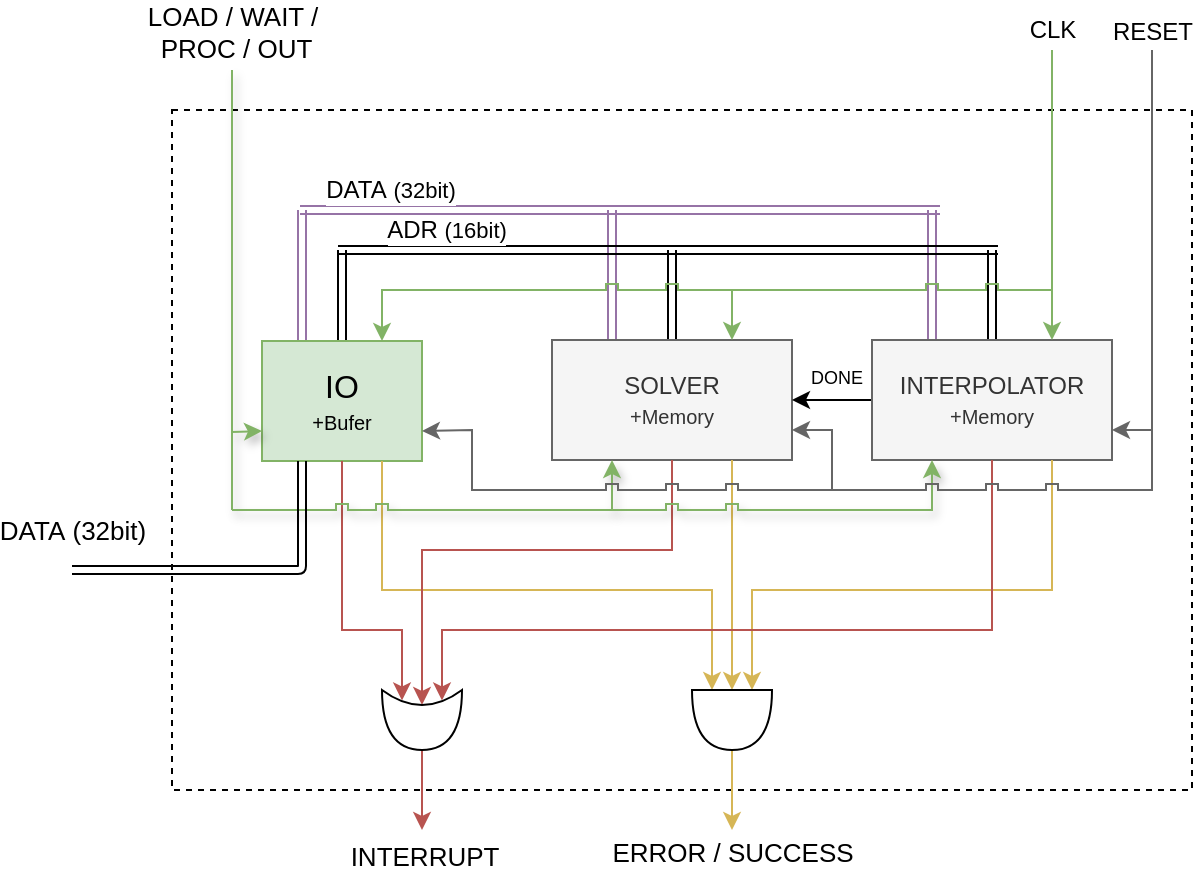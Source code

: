 <mxfile version="12.3.2" type="device" pages="1"><diagram id="FDOUSVHYY8eVoYIj2yb1" name="default"><mxGraphModel dx="1635" dy="583" grid="1" gridSize="10" guides="1" tooltips="1" connect="1" arrows="1" fold="1" page="1" pageScale="1" pageWidth="850" pageHeight="1100" background="none" math="0" shadow="0"><root><mxCell id="Gq3sydEzkJt4ZsSo_zlP-0"/><mxCell id="Gq3sydEzkJt4ZsSo_zlP-1" parent="Gq3sydEzkJt4ZsSo_zlP-0"/><mxCell id="ygiRLRduiJ0KiNkpo_pw-22" value="" style="rounded=0;whiteSpace=wrap;html=1;dashed=1;fontSize=13;editable=0;backgroundOutline=1;connectable=0;allowArrows=0;imageAspect=1;shadow=0;comic=0;snapToPoint=0;fixDash=0;" parent="Gq3sydEzkJt4ZsSo_zlP-1" vertex="1"><mxGeometry x="-510" y="120" width="510" height="340" as="geometry"/></mxCell><mxCell id="ygiRLRduiJ0KiNkpo_pw-50" style="edgeStyle=orthogonalEdgeStyle;shape=link;rounded=0;jumpStyle=sharp;orthogonalLoop=1;jettySize=auto;html=1;exitX=0.25;exitY=0;exitDx=0;exitDy=0;startArrow=classic;startFill=1;endArrow=none;endFill=0;fillColor=#e1d5e7;strokeColor=#9673a6;" parent="Gq3sydEzkJt4ZsSo_zlP-1" source="ygiRLRduiJ0KiNkpo_pw-1" edge="1"><mxGeometry relative="1" as="geometry"><mxPoint x="-290" y="170" as="targetPoint"/></mxGeometry></mxCell><mxCell id="ygiRLRduiJ0KiNkpo_pw-51" style="edgeStyle=orthogonalEdgeStyle;shape=link;rounded=0;jumpStyle=sharp;orthogonalLoop=1;jettySize=auto;html=1;exitX=0.5;exitY=0;exitDx=0;exitDy=0;startArrow=classic;startFill=1;endArrow=none;endFill=0;" parent="Gq3sydEzkJt4ZsSo_zlP-1" source="ygiRLRduiJ0KiNkpo_pw-1" edge="1"><mxGeometry relative="1" as="geometry"><mxPoint x="-260" y="190" as="targetPoint"/></mxGeometry></mxCell><mxCell id="ygiRLRduiJ0KiNkpo_pw-1" value="SOLVER&lt;br style=&quot;font-size: 10px&quot;&gt;&lt;font size=&quot;1&quot;&gt;+Memory&lt;/font&gt;" style="rounded=0;whiteSpace=wrap;html=1;fillColor=#f5f5f5;strokeColor=#666666;fontColor=#333333;" parent="Gq3sydEzkJt4ZsSo_zlP-1" vertex="1"><mxGeometry x="-320" y="235" width="120" height="60" as="geometry"/></mxCell><mxCell id="ygiRLRduiJ0KiNkpo_pw-52" style="edgeStyle=orthogonalEdgeStyle;shape=link;rounded=0;jumpStyle=sharp;orthogonalLoop=1;jettySize=auto;html=1;exitX=0.25;exitY=0;exitDx=0;exitDy=0;startArrow=classic;startFill=1;endArrow=none;endFill=0;fillColor=#e1d5e7;strokeColor=#9673a6;" parent="Gq3sydEzkJt4ZsSo_zlP-1" source="ygiRLRduiJ0KiNkpo_pw-2" edge="1"><mxGeometry relative="1" as="geometry"><mxPoint x="-130" y="170" as="targetPoint"/></mxGeometry></mxCell><mxCell id="ygiRLRduiJ0KiNkpo_pw-53" style="edgeStyle=orthogonalEdgeStyle;shape=link;rounded=0;jumpStyle=sharp;orthogonalLoop=1;jettySize=auto;html=1;exitX=0.5;exitY=0;exitDx=0;exitDy=0;startArrow=classic;startFill=1;endArrow=none;endFill=0;" parent="Gq3sydEzkJt4ZsSo_zlP-1" source="ygiRLRduiJ0KiNkpo_pw-2" edge="1"><mxGeometry relative="1" as="geometry"><mxPoint x="-100" y="190" as="targetPoint"/></mxGeometry></mxCell><mxCell id="ygiRLRduiJ0KiNkpo_pw-66" style="edgeStyle=orthogonalEdgeStyle;rounded=0;jumpStyle=sharp;orthogonalLoop=1;jettySize=auto;html=1;exitX=0;exitY=0.5;exitDx=0;exitDy=0;entryX=1;entryY=0.5;entryDx=0;entryDy=0;shadow=0;startArrow=none;startFill=0;endArrow=classic;endFill=1;" parent="Gq3sydEzkJt4ZsSo_zlP-1" source="ygiRLRduiJ0KiNkpo_pw-2" target="ygiRLRduiJ0KiNkpo_pw-1" edge="1"><mxGeometry relative="1" as="geometry"/></mxCell><mxCell id="ygiRLRduiJ0KiNkpo_pw-67" value="DONE" style="text;html=1;align=center;verticalAlign=middle;resizable=0;points=[];;labelBackgroundColor=#ffffff;fontSize=9;" parent="ygiRLRduiJ0KiNkpo_pw-66" vertex="1" connectable="0"><mxGeometry x="0.212" relative="1" as="geometry"><mxPoint x="5.5" y="-11" as="offset"/></mxGeometry></mxCell><mxCell id="ygiRLRduiJ0KiNkpo_pw-2" value="INTERPOLATOR&lt;br style=&quot;font-size: 9px&quot;&gt;&lt;font size=&quot;1&quot;&gt;+Memory&lt;/font&gt;" style="rounded=0;whiteSpace=wrap;html=1;fillColor=#f5f5f5;strokeColor=#666666;fontColor=#333333;" parent="Gq3sydEzkJt4ZsSo_zlP-1" vertex="1"><mxGeometry x="-160" y="235" width="120" height="60" as="geometry"/></mxCell><mxCell id="ygiRLRduiJ0KiNkpo_pw-48" style="edgeStyle=orthogonalEdgeStyle;shape=link;rounded=0;jumpStyle=sharp;orthogonalLoop=1;jettySize=auto;html=1;exitX=0.25;exitY=0;exitDx=0;exitDy=0;startArrow=classic;startFill=1;endArrow=none;endFill=0;fillColor=#e1d5e7;strokeColor=#9673a6;" parent="Gq3sydEzkJt4ZsSo_zlP-1" source="ygiRLRduiJ0KiNkpo_pw-9" edge="1"><mxGeometry relative="1" as="geometry"><mxPoint x="-445" y="170" as="targetPoint"/></mxGeometry></mxCell><mxCell id="ygiRLRduiJ0KiNkpo_pw-49" style="edgeStyle=orthogonalEdgeStyle;shape=link;rounded=0;jumpStyle=sharp;orthogonalLoop=1;jettySize=auto;html=1;exitX=0.5;exitY=0;exitDx=0;exitDy=0;startArrow=classic;startFill=1;endArrow=none;endFill=0;" parent="Gq3sydEzkJt4ZsSo_zlP-1" source="ygiRLRduiJ0KiNkpo_pw-9" edge="1"><mxGeometry relative="1" as="geometry"><mxPoint x="-425" y="190" as="targetPoint"/></mxGeometry></mxCell><mxCell id="ygiRLRduiJ0KiNkpo_pw-9" value="&lt;font style=&quot;font-size: 16px&quot;&gt;IO&lt;/font&gt;&lt;br&gt;&lt;font style=&quot;font-size: 10px&quot;&gt;+Bufer&lt;/font&gt;" style="rounded=0;whiteSpace=wrap;html=1;fontSize=13;fillColor=#d5e8d4;strokeColor=#82b366;" parent="Gq3sydEzkJt4ZsSo_zlP-1" vertex="1"><mxGeometry x="-465" y="235.5" width="80" height="60" as="geometry"/></mxCell><mxCell id="ygiRLRduiJ0KiNkpo_pw-31" value="" style="endArrow=classic;html=1;exitX=0.75;exitY=1;exitDx=0;exitDy=0;entryX=0;entryY=0.25;entryDx=0;entryDy=0;entryPerimeter=0;jumpStyle=sharp;fillColor=#fff2cc;strokeColor=#d6b656;rounded=0;" parent="Gq3sydEzkJt4ZsSo_zlP-1" source="ygiRLRduiJ0KiNkpo_pw-2" target="ygiRLRduiJ0KiNkpo_pw-27" edge="1"><mxGeometry width="50" height="50" relative="1" as="geometry"><mxPoint x="-680" y="660" as="sourcePoint"/><mxPoint x="-630" y="610" as="targetPoint"/><Array as="points"><mxPoint x="-70" y="360"/><mxPoint x="-220" y="360"/></Array></mxGeometry></mxCell><mxCell id="ygiRLRduiJ0KiNkpo_pw-32" value="" style="endArrow=classic;html=1;exitX=0.75;exitY=1;exitDx=0;exitDy=0;entryX=0;entryY=0.5;entryDx=0;entryDy=0;entryPerimeter=0;jumpStyle=sharp;fillColor=#fff2cc;strokeColor=#d6b656;rounded=0;" parent="Gq3sydEzkJt4ZsSo_zlP-1" source="ygiRLRduiJ0KiNkpo_pw-1" target="ygiRLRduiJ0KiNkpo_pw-27" edge="1"><mxGeometry width="50" height="50" relative="1" as="geometry"><mxPoint x="-680" y="660" as="sourcePoint"/><mxPoint x="-630" y="610" as="targetPoint"/><Array as="points"/></mxGeometry></mxCell><mxCell id="ygiRLRduiJ0KiNkpo_pw-33" value="" style="endArrow=classic;html=1;exitX=0.75;exitY=1;exitDx=0;exitDy=0;entryX=0;entryY=0.75;entryDx=0;entryDy=0;entryPerimeter=0;jumpStyle=sharp;fillColor=#fff2cc;strokeColor=#d6b656;rounded=0;" parent="Gq3sydEzkJt4ZsSo_zlP-1" source="ygiRLRduiJ0KiNkpo_pw-9" target="ygiRLRduiJ0KiNkpo_pw-27" edge="1"><mxGeometry width="50" height="50" relative="1" as="geometry"><mxPoint x="-680" y="660" as="sourcePoint"/><mxPoint x="-630" y="610" as="targetPoint"/><Array as="points"><mxPoint x="-405" y="360"/><mxPoint x="-240" y="360"/></Array></mxGeometry></mxCell><mxCell id="ygiRLRduiJ0KiNkpo_pw-39" value="" style="endArrow=classic;html=1;exitX=0.5;exitY=1;exitDx=0;exitDy=0;entryX=0.175;entryY=0.25;entryDx=0;entryDy=0;entryPerimeter=0;rounded=0;fillColor=#f8cecc;strokeColor=#b85450;" parent="Gq3sydEzkJt4ZsSo_zlP-1" source="ygiRLRduiJ0KiNkpo_pw-2" target="ygiRLRduiJ0KiNkpo_pw-38" edge="1"><mxGeometry width="50" height="50" relative="1" as="geometry"><mxPoint x="-680" y="660" as="sourcePoint"/><mxPoint x="-630" y="610" as="targetPoint"/><Array as="points"><mxPoint x="-100" y="380"/><mxPoint x="-375" y="380"/></Array></mxGeometry></mxCell><mxCell id="ygiRLRduiJ0KiNkpo_pw-40" value="" style="endArrow=classic;html=1;exitX=0.5;exitY=1;exitDx=0;exitDy=0;entryX=0.25;entryY=0.5;entryDx=0;entryDy=0;entryPerimeter=0;rounded=0;fillColor=#f8cecc;strokeColor=#b85450;" parent="Gq3sydEzkJt4ZsSo_zlP-1" source="ygiRLRduiJ0KiNkpo_pw-1" target="ygiRLRduiJ0KiNkpo_pw-38" edge="1"><mxGeometry width="50" height="50" relative="1" as="geometry"><mxPoint x="-680" y="660" as="sourcePoint"/><mxPoint x="-630" y="610" as="targetPoint"/><Array as="points"><mxPoint x="-260" y="340"/><mxPoint x="-385" y="340"/></Array></mxGeometry></mxCell><mxCell id="ygiRLRduiJ0KiNkpo_pw-41" value="" style="endArrow=classic;html=1;exitX=0.5;exitY=1;exitDx=0;exitDy=0;entryX=0.175;entryY=0.75;entryDx=0;entryDy=0;entryPerimeter=0;rounded=0;fillColor=#f8cecc;strokeColor=#b85450;" parent="Gq3sydEzkJt4ZsSo_zlP-1" source="ygiRLRduiJ0KiNkpo_pw-9" target="ygiRLRduiJ0KiNkpo_pw-38" edge="1"><mxGeometry width="50" height="50" relative="1" as="geometry"><mxPoint x="-680" y="660" as="sourcePoint"/><mxPoint x="-630" y="610" as="targetPoint"/><Array as="points"><mxPoint x="-425" y="380"/><mxPoint x="-395" y="380"/></Array></mxGeometry></mxCell><mxCell id="ygiRLRduiJ0KiNkpo_pw-42" value="" style="shape=link;html=1;startArrow=classic;startFill=1;endArrow=none;endFill=0;fillColor=#e1d5e7;strokeColor=#9673a6;" parent="Gq3sydEzkJt4ZsSo_zlP-1" edge="1"><mxGeometry width="50" height="50" relative="1" as="geometry"><mxPoint x="-446" y="170" as="sourcePoint"/><mxPoint x="-126" y="170" as="targetPoint"/></mxGeometry></mxCell><mxCell id="ygiRLRduiJ0KiNkpo_pw-43" value="DATA&amp;nbsp;&lt;font style=&quot;font-size: 11px&quot;&gt;(32bit)&lt;/font&gt;" style="text;html=1;align=center;verticalAlign=middle;resizable=0;points=[];;labelBackgroundColor=#ffffff;" parent="ygiRLRduiJ0KiNkpo_pw-42" vertex="1" connectable="0"><mxGeometry x="-0.675" relative="1" as="geometry"><mxPoint x="-7" y="-10" as="offset"/></mxGeometry></mxCell><mxCell id="ygiRLRduiJ0KiNkpo_pw-44" value="" style="shape=link;html=1;startArrow=classic;startFill=1;endArrow=none;endFill=0;" parent="Gq3sydEzkJt4ZsSo_zlP-1" edge="1"><mxGeometry width="50" height="50" relative="1" as="geometry"><mxPoint x="-427" y="190" as="sourcePoint"/><mxPoint x="-97" y="190" as="targetPoint"/></mxGeometry></mxCell><mxCell id="ygiRLRduiJ0KiNkpo_pw-45" value="ADR&amp;nbsp;&lt;font style=&quot;font-size: 11px&quot;&gt;(16bit)&lt;/font&gt;" style="text;html=1;align=center;verticalAlign=middle;resizable=0;points=[];;labelBackgroundColor=#ffffff;" parent="ygiRLRduiJ0KiNkpo_pw-44" vertex="1" connectable="0"><mxGeometry x="-0.675" relative="1" as="geometry"><mxPoint y="-10" as="offset"/></mxGeometry></mxCell><mxCell id="ygiRLRduiJ0KiNkpo_pw-54" value="" style="endArrow=classic;html=1;jumpStyle=sharp;rounded=0;fillColor=#d5e8d4;strokeColor=#82b366;shadow=1;entryX=0;entryY=0.75;entryDx=0;entryDy=0;" parent="Gq3sydEzkJt4ZsSo_zlP-1" target="ygiRLRduiJ0KiNkpo_pw-9" edge="1"><mxGeometry width="50" height="50" relative="1" as="geometry"><mxPoint x="-480" y="100" as="sourcePoint"/><mxPoint x="-630" y="610" as="targetPoint"/><Array as="points"><mxPoint x="-480" y="320"/><mxPoint x="-480" y="281"/></Array></mxGeometry></mxCell><mxCell id="ygiRLRduiJ0KiNkpo_pw-58" value="&lt;span style=&quot;font-size: 13px&quot;&gt;LOAD / WAIT /&lt;br&gt;&amp;nbsp;PROC / OUT&lt;/span&gt;" style="text;html=1;align=center;verticalAlign=middle;resizable=0;points=[];;labelBackgroundColor=#ffffff;" parent="ygiRLRduiJ0KiNkpo_pw-54" vertex="1" connectable="0"><mxGeometry x="-0.93" y="-1" relative="1" as="geometry"><mxPoint x="1" y="-29.167" as="offset"/></mxGeometry></mxCell><mxCell id="ygiRLRduiJ0KiNkpo_pw-56" value="" style="endArrow=classic;html=1;jumpStyle=sharp;rounded=0;fillColor=#d5e8d4;strokeColor=#82b366;shadow=1;entryX=0.25;entryY=1;entryDx=0;entryDy=0;" parent="Gq3sydEzkJt4ZsSo_zlP-1" target="ygiRLRduiJ0KiNkpo_pw-1" edge="1"><mxGeometry width="50" height="50" relative="1" as="geometry"><mxPoint x="-480" y="320" as="sourcePoint"/><mxPoint x="-435" y="302.5" as="targetPoint"/><Array as="points"><mxPoint x="-290" y="320"/></Array></mxGeometry></mxCell><mxCell id="ygiRLRduiJ0KiNkpo_pw-57" value="" style="endArrow=classic;html=1;jumpStyle=sharp;rounded=0;fillColor=#d5e8d4;strokeColor=#82b366;shadow=1;entryX=0.25;entryY=1;entryDx=0;entryDy=0;" parent="Gq3sydEzkJt4ZsSo_zlP-1" target="ygiRLRduiJ0KiNkpo_pw-2" edge="1"><mxGeometry width="50" height="50" relative="1" as="geometry"><mxPoint x="-290" y="320" as="sourcePoint"/><mxPoint x="-180" y="310" as="targetPoint"/><Array as="points"><mxPoint x="-130" y="320"/></Array></mxGeometry></mxCell><mxCell id="ygiRLRduiJ0KiNkpo_pw-64" value="" style="endArrow=classic;html=1;shadow=0;entryX=0.75;entryY=0;entryDx=0;entryDy=0;fillColor=#d5e8d4;strokeColor=#82b366;" parent="Gq3sydEzkJt4ZsSo_zlP-1" target="ygiRLRduiJ0KiNkpo_pw-2" edge="1"><mxGeometry width="50" height="50" relative="1" as="geometry"><mxPoint x="-70" y="90" as="sourcePoint"/><mxPoint x="-630" y="610" as="targetPoint"/></mxGeometry></mxCell><mxCell id="ygiRLRduiJ0KiNkpo_pw-65" value="CLK" style="text;html=1;align=center;verticalAlign=middle;resizable=0;points=[];;labelBackgroundColor=#ffffff;" parent="ygiRLRduiJ0KiNkpo_pw-64" vertex="1" connectable="0"><mxGeometry x="-0.813" y="-2" relative="1" as="geometry"><mxPoint x="2" y="-24" as="offset"/></mxGeometry></mxCell><mxCell id="ygiRLRduiJ0KiNkpo_pw-68" value="" style="endArrow=classic;html=1;shadow=0;fontSize=9;entryX=0.75;entryY=0;entryDx=0;entryDy=0;rounded=0;fillColor=#d5e8d4;strokeColor=#82b366;jumpStyle=sharp;" parent="Gq3sydEzkJt4ZsSo_zlP-1" target="ygiRLRduiJ0KiNkpo_pw-1" edge="1"><mxGeometry width="50" height="50" relative="1" as="geometry"><mxPoint x="-70" y="210" as="sourcePoint"/><mxPoint x="-630" y="610" as="targetPoint"/><Array as="points"><mxPoint x="-230" y="210"/></Array></mxGeometry></mxCell><mxCell id="ygiRLRduiJ0KiNkpo_pw-69" value="" style="endArrow=classic;html=1;shadow=0;fontSize=9;entryX=0.75;entryY=0;entryDx=0;entryDy=0;rounded=0;jumpStyle=sharp;fillColor=#d5e8d4;strokeColor=#82b366;" parent="Gq3sydEzkJt4ZsSo_zlP-1" target="ygiRLRduiJ0KiNkpo_pw-9" edge="1"><mxGeometry width="50" height="50" relative="1" as="geometry"><mxPoint x="-230" y="210" as="sourcePoint"/><mxPoint x="-630" y="610" as="targetPoint"/><Array as="points"><mxPoint x="-405" y="210"/></Array></mxGeometry></mxCell><mxCell id="ygiRLRduiJ0KiNkpo_pw-71" value="" style="endArrow=classic;html=1;shadow=0;fontSize=9;entryX=1;entryY=0.75;entryDx=0;entryDy=0;jumpStyle=sharp;rounded=0;fillColor=#f5f5f5;strokeColor=#666666;" parent="Gq3sydEzkJt4ZsSo_zlP-1" target="ygiRLRduiJ0KiNkpo_pw-2" edge="1"><mxGeometry width="50" height="50" relative="1" as="geometry"><mxPoint x="-20" y="90" as="sourcePoint"/><mxPoint x="-470" y="610" as="targetPoint"/><Array as="points"><mxPoint x="-20" y="280"/></Array></mxGeometry></mxCell><mxCell id="ygiRLRduiJ0KiNkpo_pw-72" value="RESET" style="text;html=1;align=center;verticalAlign=middle;resizable=0;points=[];;labelBackgroundColor=#ffffff;fontSize=12;" parent="ygiRLRduiJ0KiNkpo_pw-71" vertex="1" connectable="0"><mxGeometry x="-0.878" y="2" relative="1" as="geometry"><mxPoint x="-2" y="-22.5" as="offset"/></mxGeometry></mxCell><mxCell id="ygiRLRduiJ0KiNkpo_pw-73" value="" style="endArrow=classic;html=1;shadow=0;fontSize=12;jumpStyle=sharp;rounded=0;fillColor=#f5f5f5;strokeColor=#666666;entryX=1;entryY=0.75;entryDx=0;entryDy=0;" parent="Gq3sydEzkJt4ZsSo_zlP-1" target="ygiRLRduiJ0KiNkpo_pw-1" edge="1"><mxGeometry width="50" height="50" relative="1" as="geometry"><mxPoint x="-20" y="280" as="sourcePoint"/><mxPoint x="-620" y="610" as="targetPoint"/><Array as="points"><mxPoint x="-20" y="310"/><mxPoint x="-180" y="310"/><mxPoint x="-180" y="280"/></Array></mxGeometry></mxCell><mxCell id="ygiRLRduiJ0KiNkpo_pw-74" value="" style="endArrow=classic;html=1;shadow=0;fontSize=12;entryX=1;entryY=0.75;entryDx=0;entryDy=0;rounded=0;jumpStyle=sharp;fillColor=#f5f5f5;strokeColor=#666666;" parent="Gq3sydEzkJt4ZsSo_zlP-1" target="ygiRLRduiJ0KiNkpo_pw-9" edge="1"><mxGeometry width="50" height="50" relative="1" as="geometry"><mxPoint x="-180" y="310" as="sourcePoint"/><mxPoint x="-620" y="610" as="targetPoint"/><Array as="points"><mxPoint x="-360" y="310"/><mxPoint x="-360" y="280"/></Array></mxGeometry></mxCell><mxCell id="ygiRLRduiJ0KiNkpo_pw-76" value="" style="shape=link;html=1;shadow=0;fontSize=12;entryX=0.25;entryY=1;entryDx=0;entryDy=0;" parent="Gq3sydEzkJt4ZsSo_zlP-1" target="ygiRLRduiJ0KiNkpo_pw-9" edge="1"><mxGeometry width="50" height="50" relative="1" as="geometry"><mxPoint x="-560" y="350" as="sourcePoint"/><mxPoint x="-650" y="610" as="targetPoint"/><Array as="points"><mxPoint x="-445" y="350"/></Array></mxGeometry></mxCell><mxCell id="ygiRLRduiJ0KiNkpo_pw-77" value="DATA&amp;nbsp;&lt;font style=&quot;font-size: 13px;&quot;&gt;(32bit)&lt;/font&gt;" style="text;html=1;align=center;verticalAlign=middle;resizable=0;points=[];;labelBackgroundColor=#ffffff;fontSize=13;" parent="ygiRLRduiJ0KiNkpo_pw-76" vertex="1" connectable="0"><mxGeometry x="-0.891" y="-2" relative="1" as="geometry"><mxPoint x="-9" y="-22.167" as="offset"/></mxGeometry></mxCell><mxCell id="ygiRLRduiJ0KiNkpo_pw-36" style="edgeStyle=none;rounded=0;comic=0;jumpStyle=sharp;orthogonalLoop=1;jettySize=auto;html=1;shadow=0;startArrow=none;startFill=0;endArrow=classic;endFill=1;strokeColor=#b85450;fontSize=13;fillColor=#f8cecc;" parent="Gq3sydEzkJt4ZsSo_zlP-1" source="ygiRLRduiJ0KiNkpo_pw-38" edge="1"><mxGeometry relative="1" as="geometry"><mxPoint x="-385" y="480" as="targetPoint"/></mxGeometry></mxCell><mxCell id="ygiRLRduiJ0KiNkpo_pw-37" value="INTERRUPT" style="text;html=1;align=center;verticalAlign=middle;resizable=0;points=[];;labelBackgroundColor=#ffffff;fontSize=13;" parent="ygiRLRduiJ0KiNkpo_pw-36" vertex="1" connectable="0"><mxGeometry x="0.324" y="-1" relative="1" as="geometry"><mxPoint x="2" y="26.333" as="offset"/></mxGeometry></mxCell><mxCell id="ygiRLRduiJ0KiNkpo_pw-38" value="" style="shape=xor;whiteSpace=wrap;html=1;direction=south;" parent="Gq3sydEzkJt4ZsSo_zlP-1" vertex="1"><mxGeometry x="-405" y="410" width="40" height="30" as="geometry"/></mxCell><mxCell id="ygiRLRduiJ0KiNkpo_pw-25" style="edgeStyle=none;rounded=0;comic=0;jumpStyle=sharp;orthogonalLoop=1;jettySize=auto;html=1;shadow=0;startArrow=none;startFill=0;endArrow=classic;endFill=1;strokeColor=#d6b656;fontSize=13;fillColor=#fff2cc;" parent="Gq3sydEzkJt4ZsSo_zlP-1" source="ygiRLRduiJ0KiNkpo_pw-27" edge="1"><mxGeometry relative="1" as="geometry"><mxPoint x="-230" y="480" as="targetPoint"/></mxGeometry></mxCell><mxCell id="ygiRLRduiJ0KiNkpo_pw-26" value="ERROR / SUCCESS" style="text;html=1;align=center;verticalAlign=middle;resizable=0;points=[];;labelBackgroundColor=#ffffff;fontSize=13;" parent="ygiRLRduiJ0KiNkpo_pw-25" vertex="1" connectable="0"><mxGeometry x="-0.579" y="3" relative="1" as="geometry"><mxPoint x="-3" y="41.833" as="offset"/></mxGeometry></mxCell><mxCell id="ygiRLRduiJ0KiNkpo_pw-27" value="" style="shape=or;whiteSpace=wrap;html=1;rounded=0;shadow=0;fontSize=13;flipH=0;flipV=0;direction=south;" parent="Gq3sydEzkJt4ZsSo_zlP-1" vertex="1"><mxGeometry x="-250" y="410" width="40" height="30" as="geometry"/></mxCell></root></mxGraphModel></diagram></mxfile>